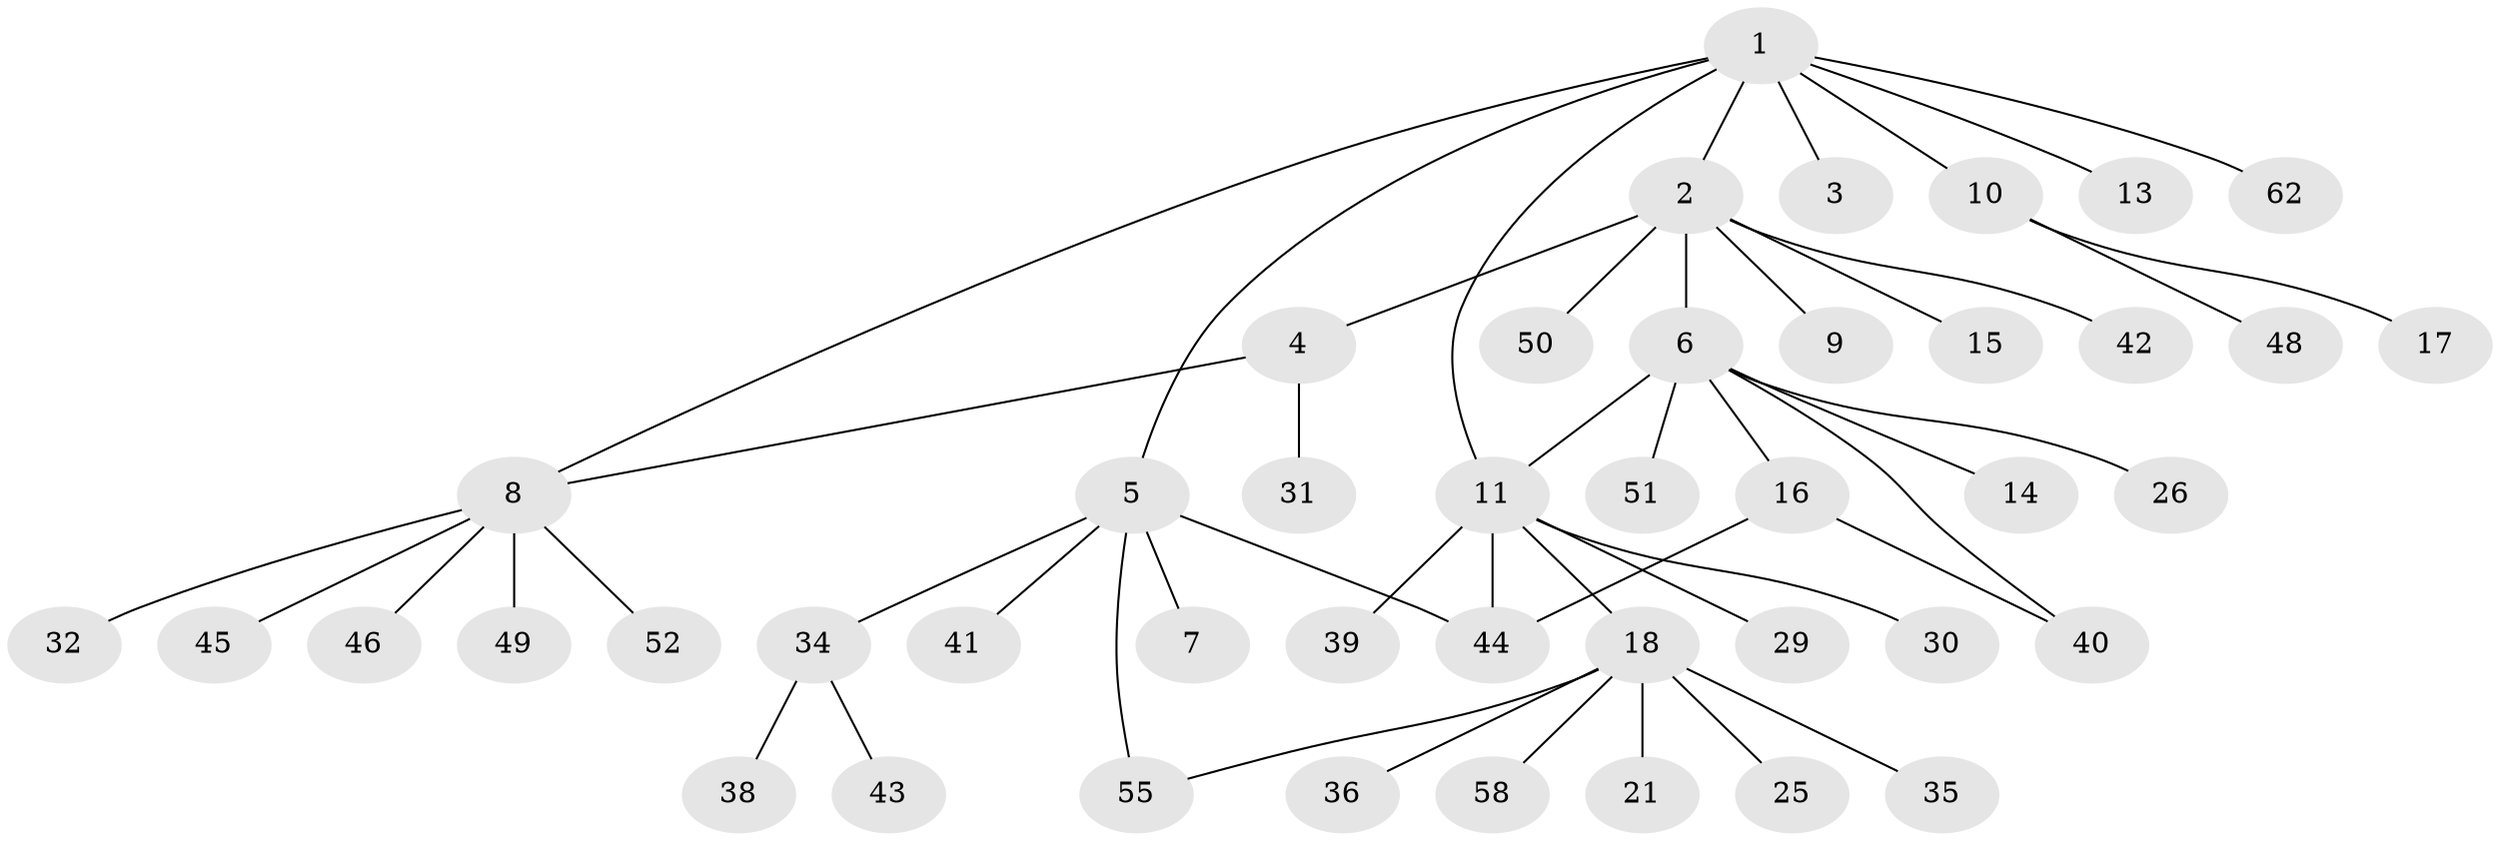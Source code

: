 // Generated by graph-tools (version 1.1) at 2025/51/02/27/25 19:51:56]
// undirected, 44 vertices, 49 edges
graph export_dot {
graph [start="1"]
  node [color=gray90,style=filled];
  1 [super="+28"];
  2 [super="+22"];
  3;
  4 [super="+56"];
  5 [super="+37"];
  6 [super="+23"];
  7;
  8 [super="+20"];
  9 [super="+27"];
  10 [super="+12"];
  11 [super="+33"];
  13 [super="+19"];
  14;
  15;
  16 [super="+53"];
  17;
  18 [super="+24"];
  21;
  25 [super="+57"];
  26;
  29;
  30;
  31;
  32;
  34;
  35;
  36 [super="+63"];
  38 [super="+47"];
  39 [super="+60"];
  40;
  41;
  42;
  43 [super="+54"];
  44;
  45;
  46 [super="+59"];
  48;
  49;
  50;
  51 [super="+61"];
  52;
  55;
  58;
  62;
  1 -- 2;
  1 -- 3;
  1 -- 5;
  1 -- 8;
  1 -- 10;
  1 -- 11;
  1 -- 13;
  1 -- 62;
  2 -- 4;
  2 -- 6;
  2 -- 9;
  2 -- 15;
  2 -- 42;
  2 -- 50;
  4 -- 8;
  4 -- 31;
  5 -- 7;
  5 -- 34;
  5 -- 41;
  5 -- 44;
  5 -- 55;
  6 -- 11;
  6 -- 14;
  6 -- 16;
  6 -- 26;
  6 -- 40;
  6 -- 51;
  8 -- 45;
  8 -- 49;
  8 -- 52;
  8 -- 32;
  8 -- 46;
  10 -- 48;
  10 -- 17;
  11 -- 18;
  11 -- 29;
  11 -- 30;
  11 -- 39;
  11 -- 44;
  16 -- 40;
  16 -- 44;
  18 -- 21;
  18 -- 25;
  18 -- 35;
  18 -- 36;
  18 -- 55;
  18 -- 58;
  34 -- 38;
  34 -- 43;
}
